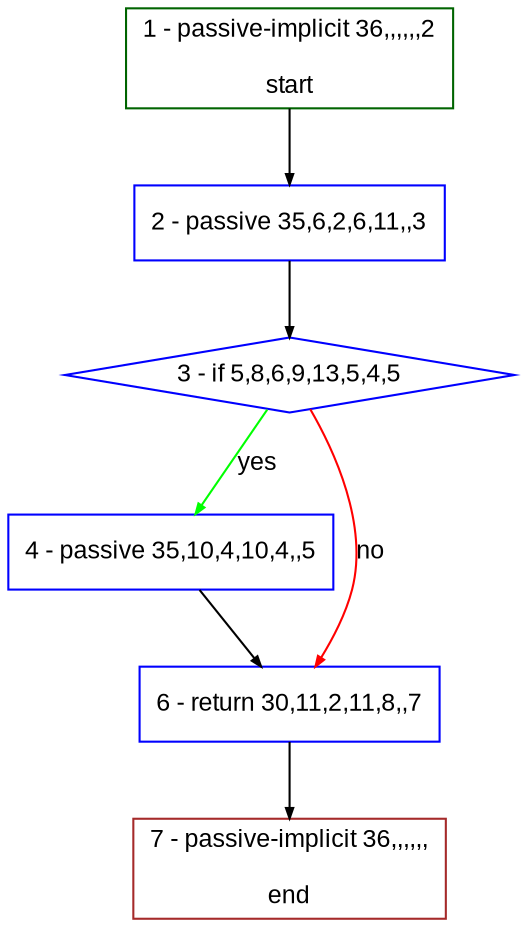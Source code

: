 digraph "" {
  graph [style="rounded,filled", label="", fontsize="12", packmode="clust", bgcolor="white", pack="true", compound="true", fontname="Arial", fillcolor="#FFFFCC"];
  node [style="filled", label="", fixedsize="false", fontsize="12", shape="rectangle", color="grey", compound="true", fontname="Arial", node_initialized="no", fillcolor="white"];
  edge [lhead="", arrowtail="none", label="", arrowhead="normal", fontsize="12", ltail="", dir="forward", color="black", arrowsize="0.5", compound="true", fontcolor="black", fontname="Arial"];
  __N1 [style="filled", label="2 - passive 35,6,2,6,11,,3", shape="box", color="#0000ff", fillcolor="#ffffff"];
  __N2 [style="filled", label="1 - passive-implicit 36,,,,,,2\n\nstart", shape="box", color="#006400", fillcolor="#ffffff"];
  __N3 [style="filled", label="3 - if 5,8,6,9,13,5,4,5", shape="diamond", color="#0000ff", fillcolor="#ffffff"];
  __N4 [style="filled", label="4 - passive 35,10,4,10,4,,5", shape="box", color="#0000ff", fillcolor="#ffffff"];
  __N5 [style="filled", label="6 - return 30,11,2,11,8,,7", shape="box", color="#0000ff", fillcolor="#ffffff"];
  __N6 [style="filled", label="7 - passive-implicit 36,,,,,,\n\nend", shape="box", color="#a52a2a", fillcolor="#ffffff"];
  __N2 -> __N1 [arrowtail="none", arrowhead="normal", label="", dir="forward", color="#000000"];
  __N1 -> __N3 [arrowtail="none", arrowhead="normal", label="", dir="forward", color="#000000"];
  __N3 -> __N4 [arrowtail="none", arrowhead="normal", label="yes", dir="forward", color="#00ff00"];
  __N3 -> __N5 [arrowtail="none", arrowhead="normal", label="no", dir="forward", color="#ff0000"];
  __N4 -> __N5 [arrowtail="none", arrowhead="normal", label="", dir="forward", color="#000000"];
  __N5 -> __N6 [arrowtail="none", arrowhead="normal", label="", dir="forward", color="#000000"];
}
